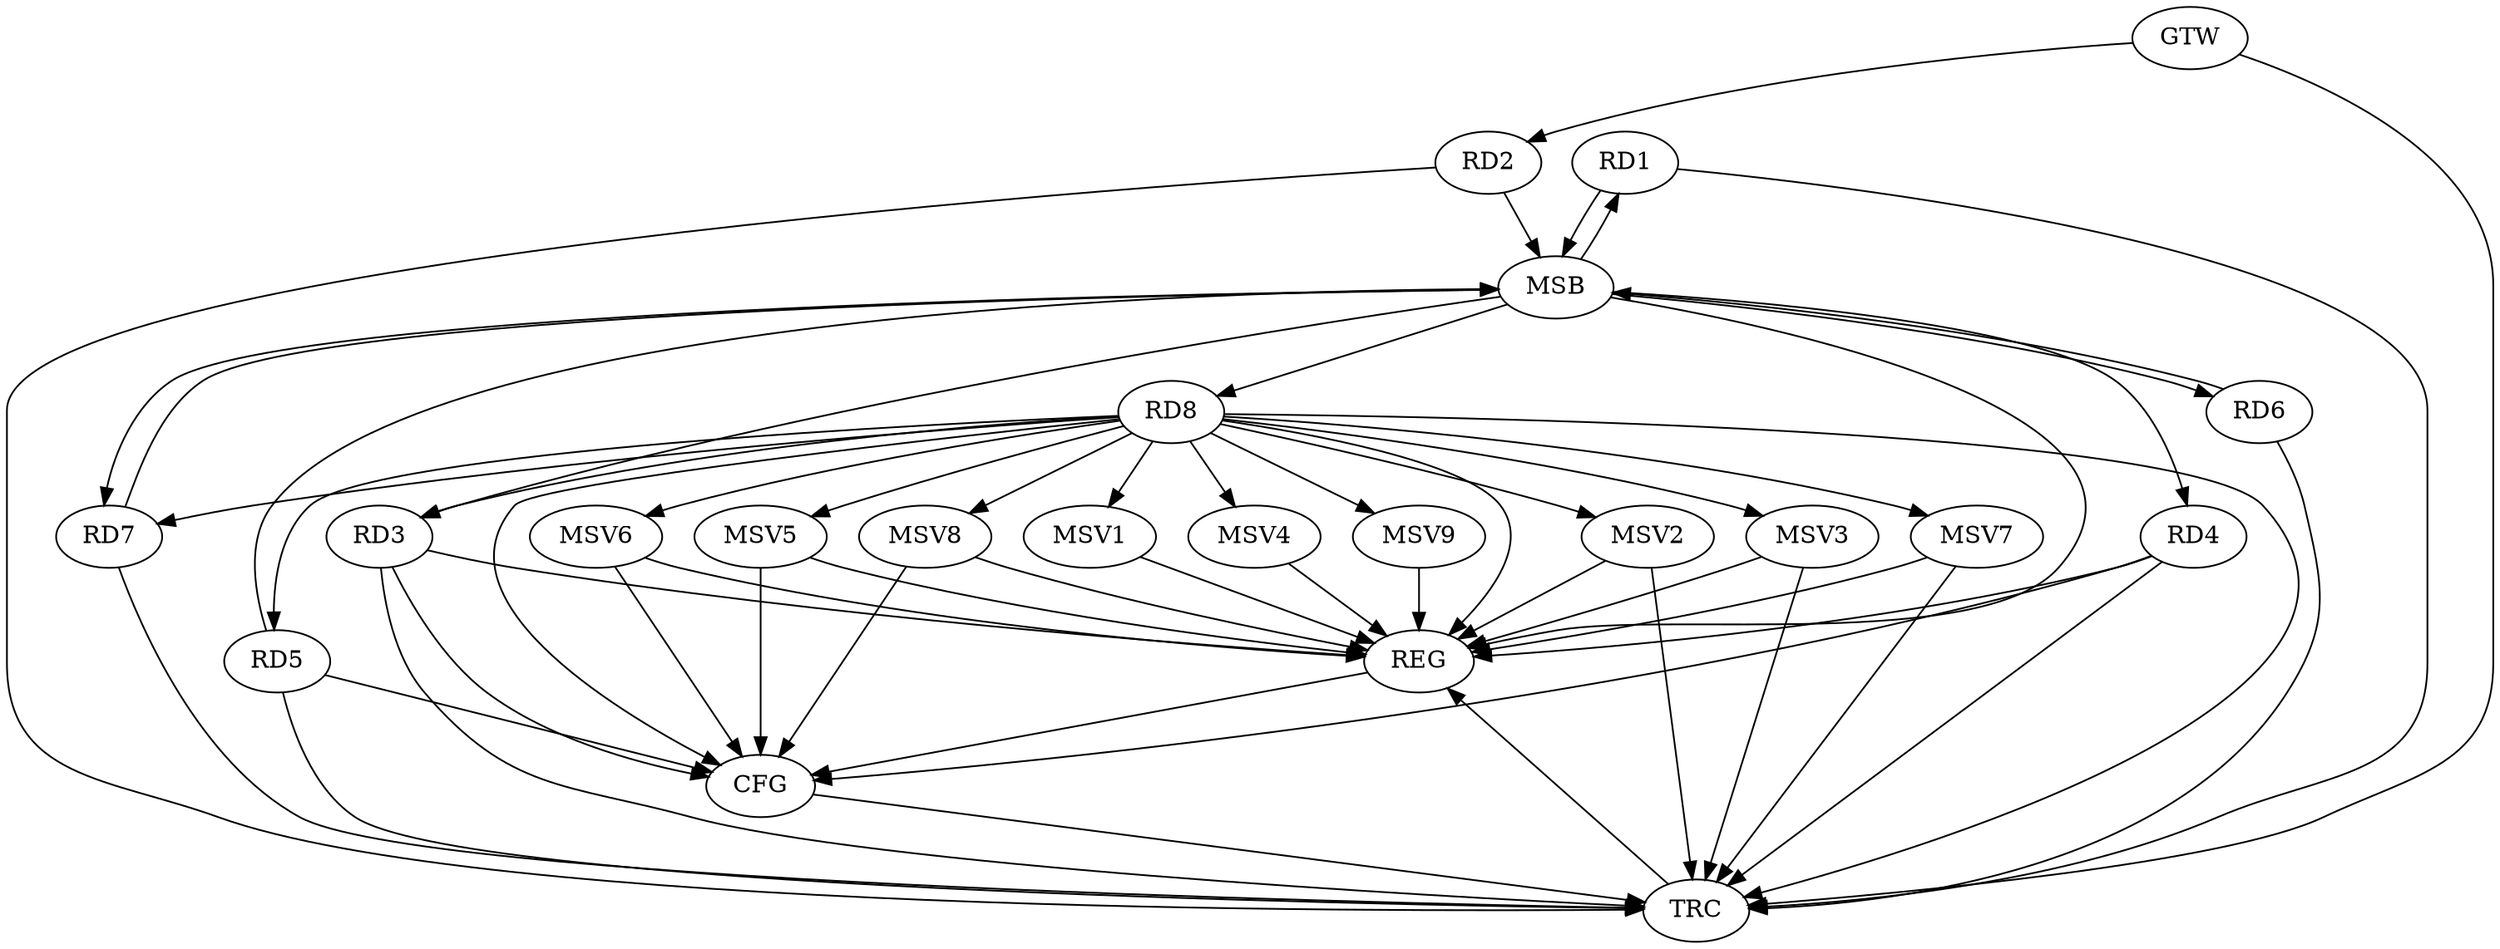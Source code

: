 strict digraph G {
  RD1 [ label="RD1" ];
  RD2 [ label="RD2" ];
  RD3 [ label="RD3" ];
  RD4 [ label="RD4" ];
  RD5 [ label="RD5" ];
  RD6 [ label="RD6" ];
  RD7 [ label="RD7" ];
  RD8 [ label="RD8" ];
  GTW [ label="GTW" ];
  REG [ label="REG" ];
  MSB [ label="MSB" ];
  CFG [ label="CFG" ];
  TRC [ label="TRC" ];
  MSV1 [ label="MSV1" ];
  MSV2 [ label="MSV2" ];
  MSV3 [ label="MSV3" ];
  MSV4 [ label="MSV4" ];
  MSV5 [ label="MSV5" ];
  MSV6 [ label="MSV6" ];
  MSV7 [ label="MSV7" ];
  MSV8 [ label="MSV8" ];
  MSV9 [ label="MSV9" ];
  RD8 -> RD3;
  RD8 -> RD5;
  RD8 -> RD7;
  GTW -> RD2;
  RD3 -> REG;
  RD4 -> REG;
  RD8 -> REG;
  RD1 -> MSB;
  MSB -> RD3;
  MSB -> RD7;
  MSB -> REG;
  RD2 -> MSB;
  RD5 -> MSB;
  MSB -> RD4;
  MSB -> RD6;
  MSB -> RD8;
  RD6 -> MSB;
  RD7 -> MSB;
  MSB -> RD1;
  RD8 -> CFG;
  RD3 -> CFG;
  RD5 -> CFG;
  RD4 -> CFG;
  REG -> CFG;
  RD1 -> TRC;
  RD2 -> TRC;
  RD3 -> TRC;
  RD4 -> TRC;
  RD5 -> TRC;
  RD6 -> TRC;
  RD7 -> TRC;
  RD8 -> TRC;
  GTW -> TRC;
  CFG -> TRC;
  TRC -> REG;
  RD8 -> MSV1;
  MSV1 -> REG;
  RD8 -> MSV2;
  MSV2 -> REG;
  MSV2 -> TRC;
  RD8 -> MSV3;
  MSV3 -> REG;
  MSV3 -> TRC;
  RD8 -> MSV4;
  MSV4 -> REG;
  RD8 -> MSV5;
  MSV5 -> REG;
  MSV5 -> CFG;
  RD8 -> MSV6;
  RD8 -> MSV7;
  MSV6 -> REG;
  MSV6 -> CFG;
  MSV7 -> REG;
  MSV7 -> TRC;
  RD8 -> MSV8;
  RD8 -> MSV9;
  MSV8 -> REG;
  MSV8 -> CFG;
  MSV9 -> REG;
}
